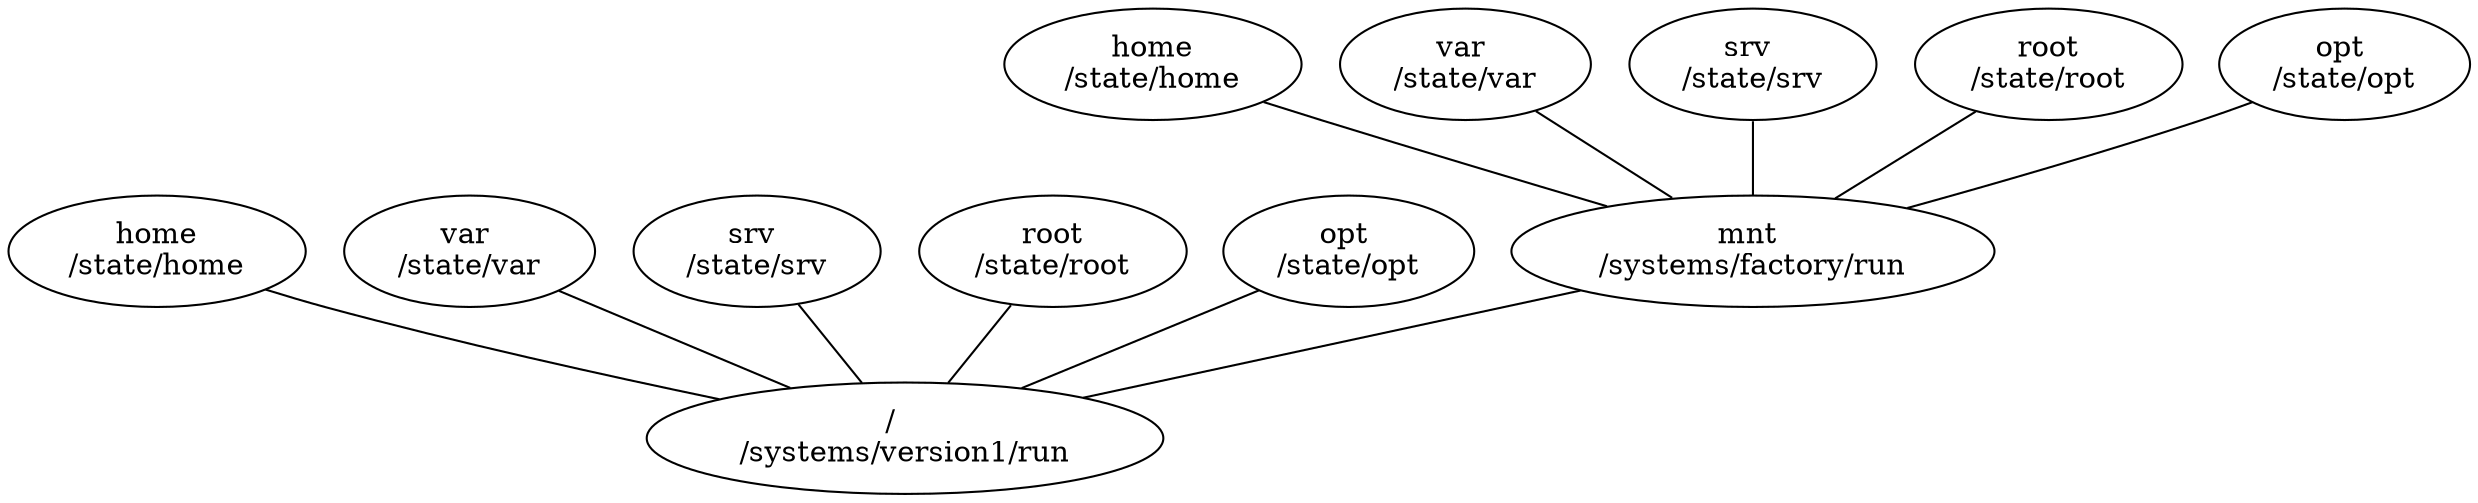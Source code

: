 graph baserock_version_layout {
    "/"  [label="mnt \n/systems/factory/run"]
    home [label="home\n/state/home"]
    var  [label="var \n/state/var"]
    srv  [label="srv \n/state/srv"]
    root [label="root\n/state/root"]
    opt  [label="opt \n/state/opt"]

    "/" -- mnt
    home -- "/"
    var -- "/"
    srv -- "/"
    root -- "/"
    opt -- "/"

    mnt      [label="/   \n/systems/version1/run"]
    mnt_home [label="home\n/state/home"]
    mnt_var  [label="var \n/state/var"]
    mnt_srv  [label="srv \n/state/srv"]
    mnt_root [label="root\n/state/root"]
    mnt_opt  [label="opt \n/state/opt"]

    mnt_home -- mnt
    mnt_var -- mnt
    mnt_srv -- mnt
    mnt_root -- mnt
    mnt_opt -- mnt
}
